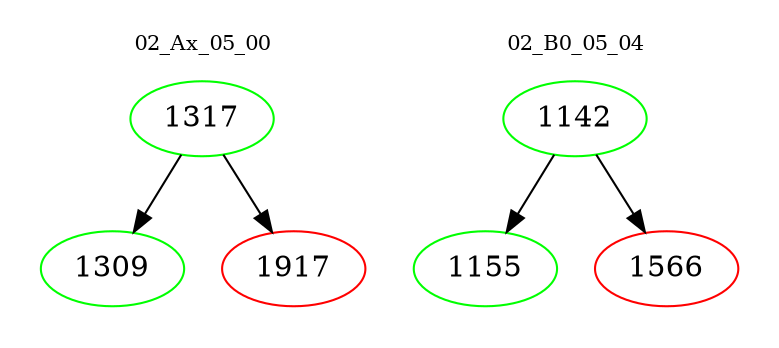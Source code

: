 digraph{
subgraph cluster_0 {
color = white
label = "02_Ax_05_00";
fontsize=10;
T0_1317 [label="1317", color="green"]
T0_1317 -> T0_1309 [color="black"]
T0_1309 [label="1309", color="green"]
T0_1317 -> T0_1917 [color="black"]
T0_1917 [label="1917", color="red"]
}
subgraph cluster_1 {
color = white
label = "02_B0_05_04";
fontsize=10;
T1_1142 [label="1142", color="green"]
T1_1142 -> T1_1155 [color="black"]
T1_1155 [label="1155", color="green"]
T1_1142 -> T1_1566 [color="black"]
T1_1566 [label="1566", color="red"]
}
}
